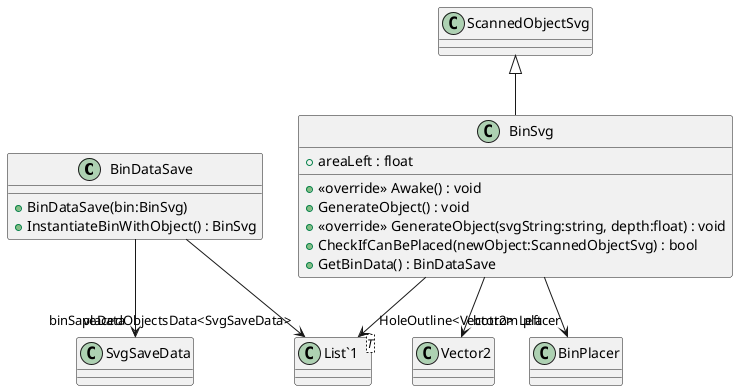 @startuml
class BinDataSave {
    + BinDataSave(bin:BinSvg)
    + InstantiateBinWithObject() : BinSvg
}
class BinSvg {
    + areaLeft : float
    + <<override>> Awake() : void
    + GenerateObject() : void
    + <<override>> GenerateObject(svgString:string, depth:float) : void
    + CheckIfCanBePlaced(newObject:ScannedObjectSvg) : bool
    + GetBinData() : BinDataSave
}
class "List`1"<T> {
}
BinDataSave --> "placedObjectsData<SvgSaveData>" "List`1"
BinDataSave --> "binSaveData" SvgSaveData
ScannedObjectSvg <|-- BinSvg
BinSvg --> "bottomLeft" Vector2
BinSvg --> "placer" BinPlacer
BinSvg --> "HoleOutline<Vector2>" "List`1"
@enduml

